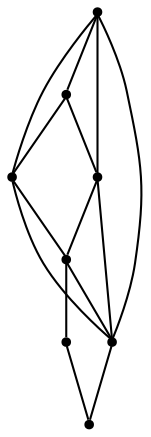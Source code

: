 graph {
  node [shape=point,comment="{\"directed\":false,\"doi\":\"10.1007/978-3-030-68766-3_32\",\"figure\":\"2 (3)\"}"]

  v0 [pos="1204.011556509023,561.3076689715505"]
  v1 [pos="1204.011556509023,657.392660172359"]
  v2 [pos="1139.952361960693,561.3076689715505"]
  v3 [pos="1139.952361960693,657.392660172359"]
  v4 [pos="1075.8964422158747,561.3076689715505"]
  v5 [pos="1075.8964422158747,657.392660172359"]
  v6 [pos="979.8102257242966,561.3076689715505"]
  v7 [pos="979.8102257242967,657.392660172359"]

  v0 -- v1 [id="-1",pos="1204.011556509023,561.3076689715505 1204.011556509023,657.392660172359 1204.011556509023,657.392660172359 1204.011556509023,657.392660172359"]
  v7 -- v5 [id="-3",pos="979.8102257242967,657.392660172359 1075.8964422158747,657.392660172359 1075.8964422158747,657.392660172359 1075.8964422158747,657.392660172359"]
  v5 -- v3 [id="-4",pos="1075.8964422158747,657.392660172359 1139.952361960693,657.392660172359 1139.952361960693,657.392660172359 1139.952361960693,657.392660172359"]
  v3 -- v1 [id="-5",pos="1139.952361960693,657.392660172359 1204.011556509023,657.392660172359 1204.011556509023,657.392660172359 1204.011556509023,657.392660172359"]
  v6 -- v4 [id="-8",pos="979.8102257242966,561.3076689715505 1075.8964422158747,561.3076689715505 1075.8964422158747,561.3076689715505 1075.8964422158747,561.3076689715505"]
  v4 -- v2 [id="-9",pos="1075.8964422158747,561.3076689715505 1139.952361960693,561.3076689715505 1139.952361960693,561.3076689715505 1139.952361960693,561.3076689715505"]
  v2 -- v0 [id="-10",pos="1139.952361960693,561.3076689715505 1204.011556509023,561.3076689715505 1204.011556509023,561.3076689715505 1204.011556509023,561.3076689715505"]
  v7 -- v4 [id="-12",pos="979.8102257242967,657.392660172359 1075.8964422158747,561.3076689715505 1075.8964422158747,561.3076689715505 1075.8964422158747,561.3076689715505"]
  v6 -- v7 [id="-13",pos="979.8102257242966,561.3076689715505 979.8102257242967,657.392660172359 979.8102257242967,657.392660172359 979.8102257242967,657.392660172359"]
  v6 -- v3 [id="-14",pos="979.8102257242966,561.3076689715505 1139.952361960693,657.392660172359 1139.952361960693,657.392660172359 1139.952361960693,657.392660172359"]
  v5 -- v2 [id="-15",pos="1075.8964422158747,657.392660172359 1139.952361960693,561.3076689715505 1139.952361960693,561.3076689715505 1139.952361960693,561.3076689715505"]
  v5 -- v6 [id="-16",pos="1075.8964422158747,657.392660172359 979.8102257242966,561.3076689715505 979.8102257242966,561.3076689715505 979.8102257242966,561.3076689715505"]
  v4 -- v3 [id="-17",pos="1075.8964422158747,561.3076689715505 1139.952361960693,657.392660172359 1139.952361960693,657.392660172359 1139.952361960693,657.392660172359"]
  v2 -- v3 [id="-18",pos="1139.952361960693,561.3076689715505 1139.952361960693,657.392660172359 1139.952361960693,657.392660172359 1139.952361960693,657.392660172359"]
}